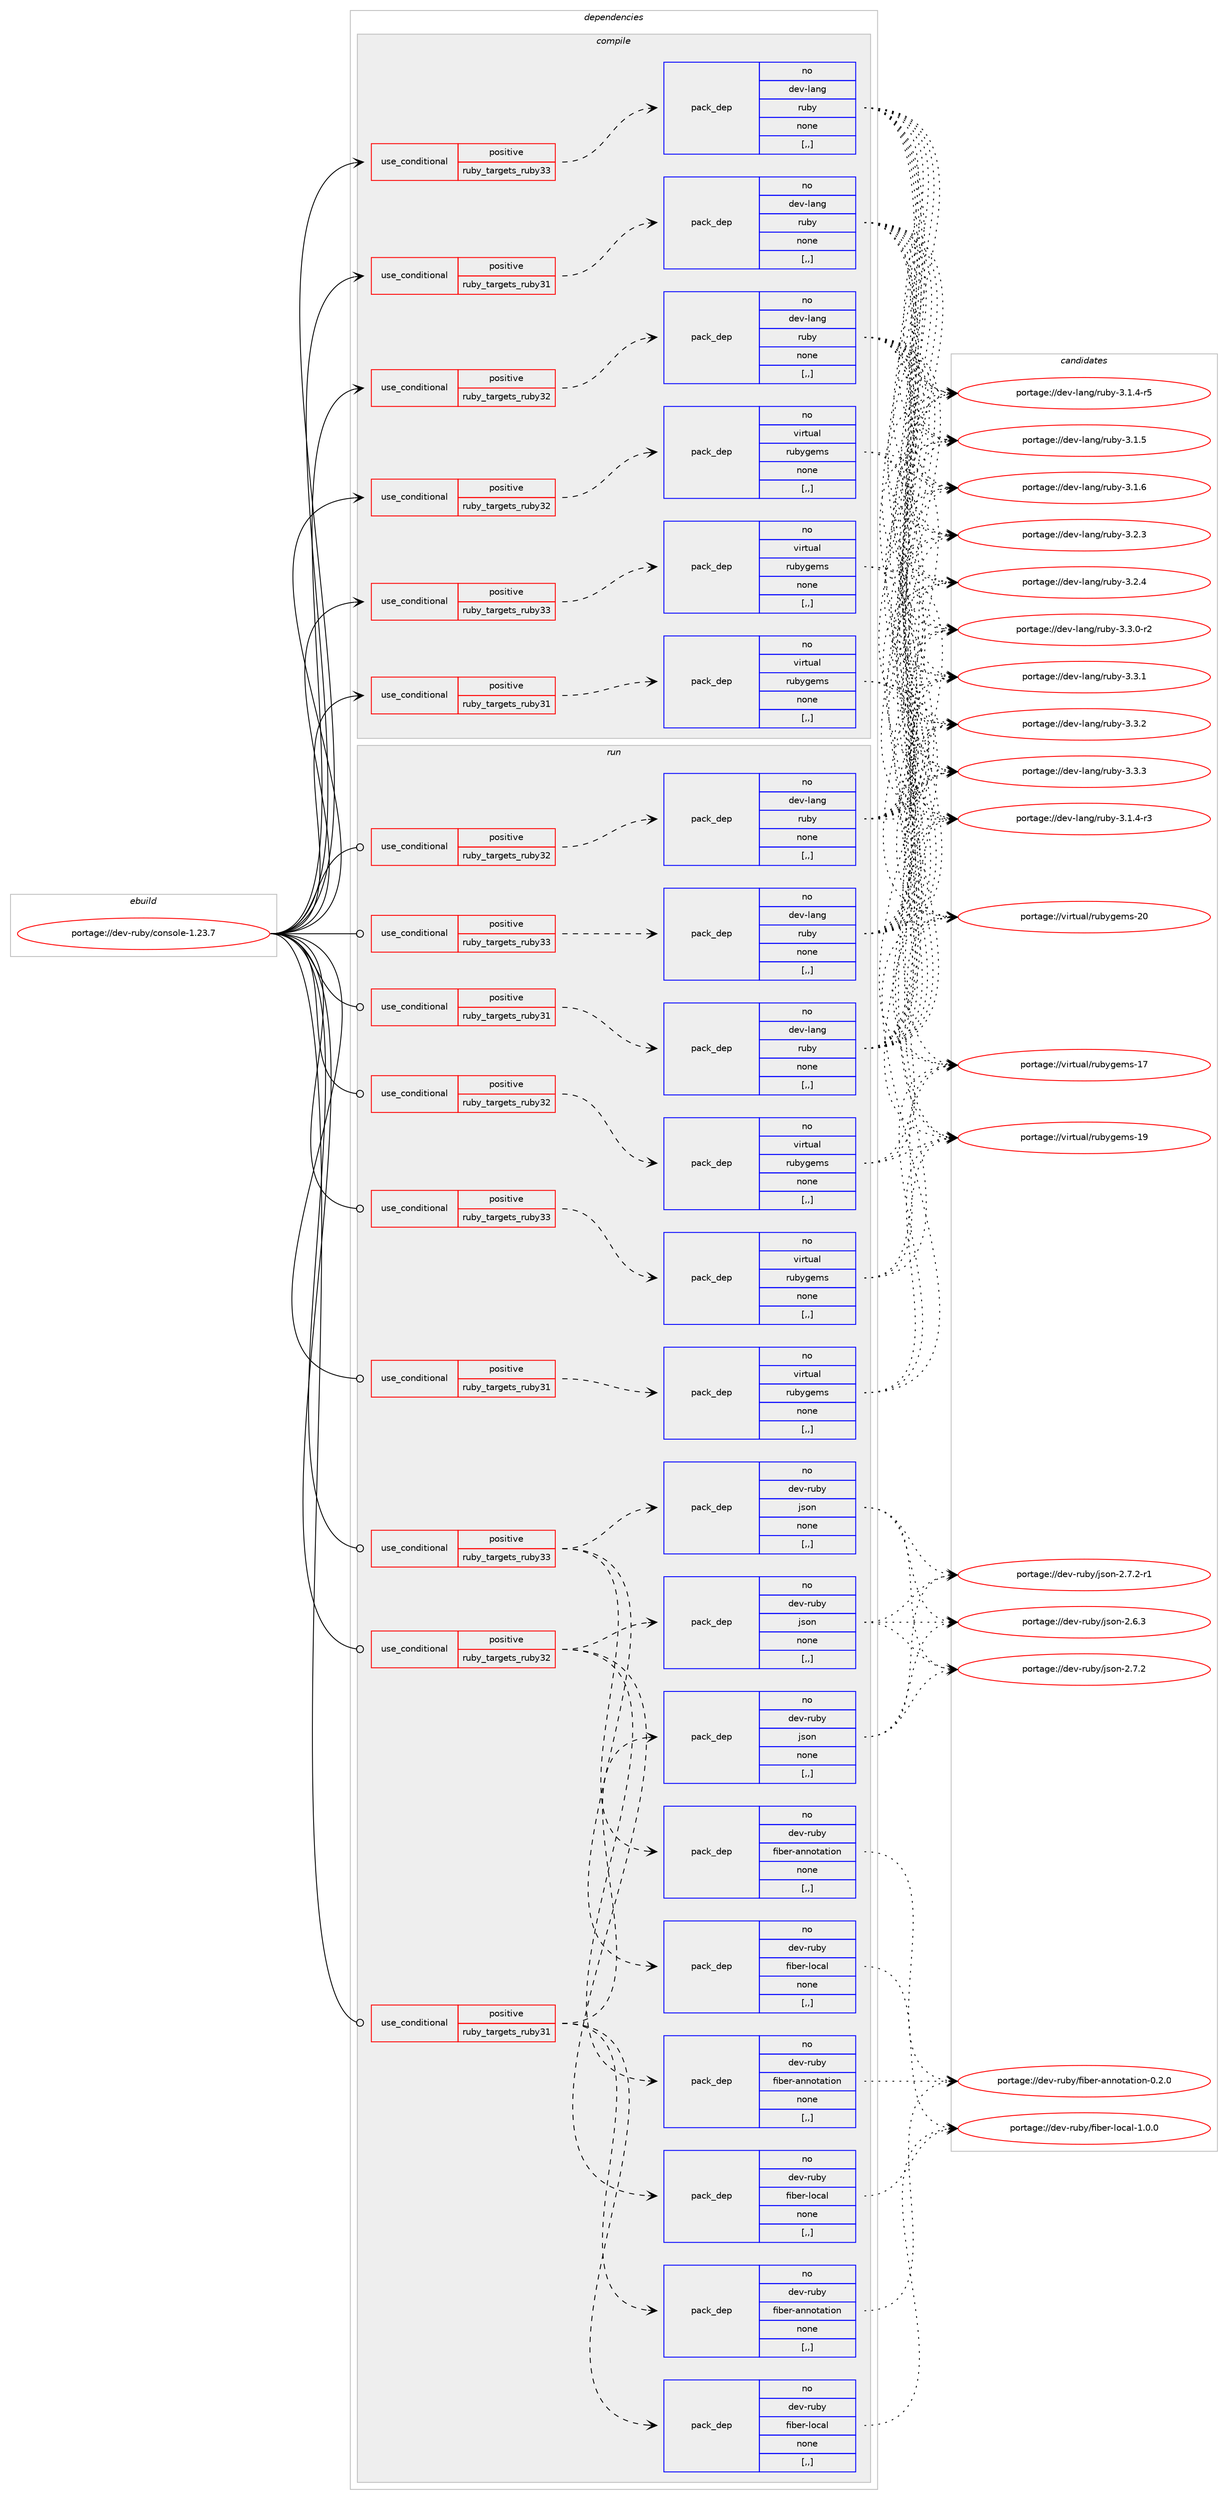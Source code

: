 digraph prolog {

# *************
# Graph options
# *************

newrank=true;
concentrate=true;
compound=true;
graph [rankdir=LR,fontname=Helvetica,fontsize=10,ranksep=1.5];#, ranksep=2.5, nodesep=0.2];
edge  [arrowhead=vee];
node  [fontname=Helvetica,fontsize=10];

# **********
# The ebuild
# **********

subgraph cluster_leftcol {
color=gray;
rank=same;
label=<<i>ebuild</i>>;
id [label="portage://dev-ruby/console-1.23.7", color=red, width=4, href="../dev-ruby/console-1.23.7.svg"];
}

# ****************
# The dependencies
# ****************

subgraph cluster_midcol {
color=gray;
label=<<i>dependencies</i>>;
subgraph cluster_compile {
fillcolor="#eeeeee";
style=filled;
label=<<i>compile</i>>;
subgraph cond44806 {
dependency176255 [label=<<TABLE BORDER="0" CELLBORDER="1" CELLSPACING="0" CELLPADDING="4"><TR><TD ROWSPAN="3" CELLPADDING="10">use_conditional</TD></TR><TR><TD>positive</TD></TR><TR><TD>ruby_targets_ruby31</TD></TR></TABLE>>, shape=none, color=red];
subgraph pack130186 {
dependency176256 [label=<<TABLE BORDER="0" CELLBORDER="1" CELLSPACING="0" CELLPADDING="4" WIDTH="220"><TR><TD ROWSPAN="6" CELLPADDING="30">pack_dep</TD></TR><TR><TD WIDTH="110">no</TD></TR><TR><TD>dev-lang</TD></TR><TR><TD>ruby</TD></TR><TR><TD>none</TD></TR><TR><TD>[,,]</TD></TR></TABLE>>, shape=none, color=blue];
}
dependency176255:e -> dependency176256:w [weight=20,style="dashed",arrowhead="vee"];
}
id:e -> dependency176255:w [weight=20,style="solid",arrowhead="vee"];
subgraph cond44807 {
dependency176257 [label=<<TABLE BORDER="0" CELLBORDER="1" CELLSPACING="0" CELLPADDING="4"><TR><TD ROWSPAN="3" CELLPADDING="10">use_conditional</TD></TR><TR><TD>positive</TD></TR><TR><TD>ruby_targets_ruby31</TD></TR></TABLE>>, shape=none, color=red];
subgraph pack130187 {
dependency176258 [label=<<TABLE BORDER="0" CELLBORDER="1" CELLSPACING="0" CELLPADDING="4" WIDTH="220"><TR><TD ROWSPAN="6" CELLPADDING="30">pack_dep</TD></TR><TR><TD WIDTH="110">no</TD></TR><TR><TD>virtual</TD></TR><TR><TD>rubygems</TD></TR><TR><TD>none</TD></TR><TR><TD>[,,]</TD></TR></TABLE>>, shape=none, color=blue];
}
dependency176257:e -> dependency176258:w [weight=20,style="dashed",arrowhead="vee"];
}
id:e -> dependency176257:w [weight=20,style="solid",arrowhead="vee"];
subgraph cond44808 {
dependency176259 [label=<<TABLE BORDER="0" CELLBORDER="1" CELLSPACING="0" CELLPADDING="4"><TR><TD ROWSPAN="3" CELLPADDING="10">use_conditional</TD></TR><TR><TD>positive</TD></TR><TR><TD>ruby_targets_ruby32</TD></TR></TABLE>>, shape=none, color=red];
subgraph pack130188 {
dependency176260 [label=<<TABLE BORDER="0" CELLBORDER="1" CELLSPACING="0" CELLPADDING="4" WIDTH="220"><TR><TD ROWSPAN="6" CELLPADDING="30">pack_dep</TD></TR><TR><TD WIDTH="110">no</TD></TR><TR><TD>dev-lang</TD></TR><TR><TD>ruby</TD></TR><TR><TD>none</TD></TR><TR><TD>[,,]</TD></TR></TABLE>>, shape=none, color=blue];
}
dependency176259:e -> dependency176260:w [weight=20,style="dashed",arrowhead="vee"];
}
id:e -> dependency176259:w [weight=20,style="solid",arrowhead="vee"];
subgraph cond44809 {
dependency176261 [label=<<TABLE BORDER="0" CELLBORDER="1" CELLSPACING="0" CELLPADDING="4"><TR><TD ROWSPAN="3" CELLPADDING="10">use_conditional</TD></TR><TR><TD>positive</TD></TR><TR><TD>ruby_targets_ruby32</TD></TR></TABLE>>, shape=none, color=red];
subgraph pack130189 {
dependency176262 [label=<<TABLE BORDER="0" CELLBORDER="1" CELLSPACING="0" CELLPADDING="4" WIDTH="220"><TR><TD ROWSPAN="6" CELLPADDING="30">pack_dep</TD></TR><TR><TD WIDTH="110">no</TD></TR><TR><TD>virtual</TD></TR><TR><TD>rubygems</TD></TR><TR><TD>none</TD></TR><TR><TD>[,,]</TD></TR></TABLE>>, shape=none, color=blue];
}
dependency176261:e -> dependency176262:w [weight=20,style="dashed",arrowhead="vee"];
}
id:e -> dependency176261:w [weight=20,style="solid",arrowhead="vee"];
subgraph cond44810 {
dependency176263 [label=<<TABLE BORDER="0" CELLBORDER="1" CELLSPACING="0" CELLPADDING="4"><TR><TD ROWSPAN="3" CELLPADDING="10">use_conditional</TD></TR><TR><TD>positive</TD></TR><TR><TD>ruby_targets_ruby33</TD></TR></TABLE>>, shape=none, color=red];
subgraph pack130190 {
dependency176264 [label=<<TABLE BORDER="0" CELLBORDER="1" CELLSPACING="0" CELLPADDING="4" WIDTH="220"><TR><TD ROWSPAN="6" CELLPADDING="30">pack_dep</TD></TR><TR><TD WIDTH="110">no</TD></TR><TR><TD>dev-lang</TD></TR><TR><TD>ruby</TD></TR><TR><TD>none</TD></TR><TR><TD>[,,]</TD></TR></TABLE>>, shape=none, color=blue];
}
dependency176263:e -> dependency176264:w [weight=20,style="dashed",arrowhead="vee"];
}
id:e -> dependency176263:w [weight=20,style="solid",arrowhead="vee"];
subgraph cond44811 {
dependency176265 [label=<<TABLE BORDER="0" CELLBORDER="1" CELLSPACING="0" CELLPADDING="4"><TR><TD ROWSPAN="3" CELLPADDING="10">use_conditional</TD></TR><TR><TD>positive</TD></TR><TR><TD>ruby_targets_ruby33</TD></TR></TABLE>>, shape=none, color=red];
subgraph pack130191 {
dependency176266 [label=<<TABLE BORDER="0" CELLBORDER="1" CELLSPACING="0" CELLPADDING="4" WIDTH="220"><TR><TD ROWSPAN="6" CELLPADDING="30">pack_dep</TD></TR><TR><TD WIDTH="110">no</TD></TR><TR><TD>virtual</TD></TR><TR><TD>rubygems</TD></TR><TR><TD>none</TD></TR><TR><TD>[,,]</TD></TR></TABLE>>, shape=none, color=blue];
}
dependency176265:e -> dependency176266:w [weight=20,style="dashed",arrowhead="vee"];
}
id:e -> dependency176265:w [weight=20,style="solid",arrowhead="vee"];
}
subgraph cluster_compileandrun {
fillcolor="#eeeeee";
style=filled;
label=<<i>compile and run</i>>;
}
subgraph cluster_run {
fillcolor="#eeeeee";
style=filled;
label=<<i>run</i>>;
subgraph cond44812 {
dependency176267 [label=<<TABLE BORDER="0" CELLBORDER="1" CELLSPACING="0" CELLPADDING="4"><TR><TD ROWSPAN="3" CELLPADDING="10">use_conditional</TD></TR><TR><TD>positive</TD></TR><TR><TD>ruby_targets_ruby31</TD></TR></TABLE>>, shape=none, color=red];
subgraph pack130192 {
dependency176268 [label=<<TABLE BORDER="0" CELLBORDER="1" CELLSPACING="0" CELLPADDING="4" WIDTH="220"><TR><TD ROWSPAN="6" CELLPADDING="30">pack_dep</TD></TR><TR><TD WIDTH="110">no</TD></TR><TR><TD>dev-lang</TD></TR><TR><TD>ruby</TD></TR><TR><TD>none</TD></TR><TR><TD>[,,]</TD></TR></TABLE>>, shape=none, color=blue];
}
dependency176267:e -> dependency176268:w [weight=20,style="dashed",arrowhead="vee"];
}
id:e -> dependency176267:w [weight=20,style="solid",arrowhead="odot"];
subgraph cond44813 {
dependency176269 [label=<<TABLE BORDER="0" CELLBORDER="1" CELLSPACING="0" CELLPADDING="4"><TR><TD ROWSPAN="3" CELLPADDING="10">use_conditional</TD></TR><TR><TD>positive</TD></TR><TR><TD>ruby_targets_ruby31</TD></TR></TABLE>>, shape=none, color=red];
subgraph pack130193 {
dependency176270 [label=<<TABLE BORDER="0" CELLBORDER="1" CELLSPACING="0" CELLPADDING="4" WIDTH="220"><TR><TD ROWSPAN="6" CELLPADDING="30">pack_dep</TD></TR><TR><TD WIDTH="110">no</TD></TR><TR><TD>dev-ruby</TD></TR><TR><TD>fiber-annotation</TD></TR><TR><TD>none</TD></TR><TR><TD>[,,]</TD></TR></TABLE>>, shape=none, color=blue];
}
dependency176269:e -> dependency176270:w [weight=20,style="dashed",arrowhead="vee"];
subgraph pack130194 {
dependency176271 [label=<<TABLE BORDER="0" CELLBORDER="1" CELLSPACING="0" CELLPADDING="4" WIDTH="220"><TR><TD ROWSPAN="6" CELLPADDING="30">pack_dep</TD></TR><TR><TD WIDTH="110">no</TD></TR><TR><TD>dev-ruby</TD></TR><TR><TD>fiber-local</TD></TR><TR><TD>none</TD></TR><TR><TD>[,,]</TD></TR></TABLE>>, shape=none, color=blue];
}
dependency176269:e -> dependency176271:w [weight=20,style="dashed",arrowhead="vee"];
subgraph pack130195 {
dependency176272 [label=<<TABLE BORDER="0" CELLBORDER="1" CELLSPACING="0" CELLPADDING="4" WIDTH="220"><TR><TD ROWSPAN="6" CELLPADDING="30">pack_dep</TD></TR><TR><TD WIDTH="110">no</TD></TR><TR><TD>dev-ruby</TD></TR><TR><TD>json</TD></TR><TR><TD>none</TD></TR><TR><TD>[,,]</TD></TR></TABLE>>, shape=none, color=blue];
}
dependency176269:e -> dependency176272:w [weight=20,style="dashed",arrowhead="vee"];
}
id:e -> dependency176269:w [weight=20,style="solid",arrowhead="odot"];
subgraph cond44814 {
dependency176273 [label=<<TABLE BORDER="0" CELLBORDER="1" CELLSPACING="0" CELLPADDING="4"><TR><TD ROWSPAN="3" CELLPADDING="10">use_conditional</TD></TR><TR><TD>positive</TD></TR><TR><TD>ruby_targets_ruby31</TD></TR></TABLE>>, shape=none, color=red];
subgraph pack130196 {
dependency176274 [label=<<TABLE BORDER="0" CELLBORDER="1" CELLSPACING="0" CELLPADDING="4" WIDTH="220"><TR><TD ROWSPAN="6" CELLPADDING="30">pack_dep</TD></TR><TR><TD WIDTH="110">no</TD></TR><TR><TD>virtual</TD></TR><TR><TD>rubygems</TD></TR><TR><TD>none</TD></TR><TR><TD>[,,]</TD></TR></TABLE>>, shape=none, color=blue];
}
dependency176273:e -> dependency176274:w [weight=20,style="dashed",arrowhead="vee"];
}
id:e -> dependency176273:w [weight=20,style="solid",arrowhead="odot"];
subgraph cond44815 {
dependency176275 [label=<<TABLE BORDER="0" CELLBORDER="1" CELLSPACING="0" CELLPADDING="4"><TR><TD ROWSPAN="3" CELLPADDING="10">use_conditional</TD></TR><TR><TD>positive</TD></TR><TR><TD>ruby_targets_ruby32</TD></TR></TABLE>>, shape=none, color=red];
subgraph pack130197 {
dependency176276 [label=<<TABLE BORDER="0" CELLBORDER="1" CELLSPACING="0" CELLPADDING="4" WIDTH="220"><TR><TD ROWSPAN="6" CELLPADDING="30">pack_dep</TD></TR><TR><TD WIDTH="110">no</TD></TR><TR><TD>dev-lang</TD></TR><TR><TD>ruby</TD></TR><TR><TD>none</TD></TR><TR><TD>[,,]</TD></TR></TABLE>>, shape=none, color=blue];
}
dependency176275:e -> dependency176276:w [weight=20,style="dashed",arrowhead="vee"];
}
id:e -> dependency176275:w [weight=20,style="solid",arrowhead="odot"];
subgraph cond44816 {
dependency176277 [label=<<TABLE BORDER="0" CELLBORDER="1" CELLSPACING="0" CELLPADDING="4"><TR><TD ROWSPAN="3" CELLPADDING="10">use_conditional</TD></TR><TR><TD>positive</TD></TR><TR><TD>ruby_targets_ruby32</TD></TR></TABLE>>, shape=none, color=red];
subgraph pack130198 {
dependency176278 [label=<<TABLE BORDER="0" CELLBORDER="1" CELLSPACING="0" CELLPADDING="4" WIDTH="220"><TR><TD ROWSPAN="6" CELLPADDING="30">pack_dep</TD></TR><TR><TD WIDTH="110">no</TD></TR><TR><TD>dev-ruby</TD></TR><TR><TD>fiber-annotation</TD></TR><TR><TD>none</TD></TR><TR><TD>[,,]</TD></TR></TABLE>>, shape=none, color=blue];
}
dependency176277:e -> dependency176278:w [weight=20,style="dashed",arrowhead="vee"];
subgraph pack130199 {
dependency176279 [label=<<TABLE BORDER="0" CELLBORDER="1" CELLSPACING="0" CELLPADDING="4" WIDTH="220"><TR><TD ROWSPAN="6" CELLPADDING="30">pack_dep</TD></TR><TR><TD WIDTH="110">no</TD></TR><TR><TD>dev-ruby</TD></TR><TR><TD>fiber-local</TD></TR><TR><TD>none</TD></TR><TR><TD>[,,]</TD></TR></TABLE>>, shape=none, color=blue];
}
dependency176277:e -> dependency176279:w [weight=20,style="dashed",arrowhead="vee"];
subgraph pack130200 {
dependency176280 [label=<<TABLE BORDER="0" CELLBORDER="1" CELLSPACING="0" CELLPADDING="4" WIDTH="220"><TR><TD ROWSPAN="6" CELLPADDING="30">pack_dep</TD></TR><TR><TD WIDTH="110">no</TD></TR><TR><TD>dev-ruby</TD></TR><TR><TD>json</TD></TR><TR><TD>none</TD></TR><TR><TD>[,,]</TD></TR></TABLE>>, shape=none, color=blue];
}
dependency176277:e -> dependency176280:w [weight=20,style="dashed",arrowhead="vee"];
}
id:e -> dependency176277:w [weight=20,style="solid",arrowhead="odot"];
subgraph cond44817 {
dependency176281 [label=<<TABLE BORDER="0" CELLBORDER="1" CELLSPACING="0" CELLPADDING="4"><TR><TD ROWSPAN="3" CELLPADDING="10">use_conditional</TD></TR><TR><TD>positive</TD></TR><TR><TD>ruby_targets_ruby32</TD></TR></TABLE>>, shape=none, color=red];
subgraph pack130201 {
dependency176282 [label=<<TABLE BORDER="0" CELLBORDER="1" CELLSPACING="0" CELLPADDING="4" WIDTH="220"><TR><TD ROWSPAN="6" CELLPADDING="30">pack_dep</TD></TR><TR><TD WIDTH="110">no</TD></TR><TR><TD>virtual</TD></TR><TR><TD>rubygems</TD></TR><TR><TD>none</TD></TR><TR><TD>[,,]</TD></TR></TABLE>>, shape=none, color=blue];
}
dependency176281:e -> dependency176282:w [weight=20,style="dashed",arrowhead="vee"];
}
id:e -> dependency176281:w [weight=20,style="solid",arrowhead="odot"];
subgraph cond44818 {
dependency176283 [label=<<TABLE BORDER="0" CELLBORDER="1" CELLSPACING="0" CELLPADDING="4"><TR><TD ROWSPAN="3" CELLPADDING="10">use_conditional</TD></TR><TR><TD>positive</TD></TR><TR><TD>ruby_targets_ruby33</TD></TR></TABLE>>, shape=none, color=red];
subgraph pack130202 {
dependency176284 [label=<<TABLE BORDER="0" CELLBORDER="1" CELLSPACING="0" CELLPADDING="4" WIDTH="220"><TR><TD ROWSPAN="6" CELLPADDING="30">pack_dep</TD></TR><TR><TD WIDTH="110">no</TD></TR><TR><TD>dev-lang</TD></TR><TR><TD>ruby</TD></TR><TR><TD>none</TD></TR><TR><TD>[,,]</TD></TR></TABLE>>, shape=none, color=blue];
}
dependency176283:e -> dependency176284:w [weight=20,style="dashed",arrowhead="vee"];
}
id:e -> dependency176283:w [weight=20,style="solid",arrowhead="odot"];
subgraph cond44819 {
dependency176285 [label=<<TABLE BORDER="0" CELLBORDER="1" CELLSPACING="0" CELLPADDING="4"><TR><TD ROWSPAN="3" CELLPADDING="10">use_conditional</TD></TR><TR><TD>positive</TD></TR><TR><TD>ruby_targets_ruby33</TD></TR></TABLE>>, shape=none, color=red];
subgraph pack130203 {
dependency176286 [label=<<TABLE BORDER="0" CELLBORDER="1" CELLSPACING="0" CELLPADDING="4" WIDTH="220"><TR><TD ROWSPAN="6" CELLPADDING="30">pack_dep</TD></TR><TR><TD WIDTH="110">no</TD></TR><TR><TD>dev-ruby</TD></TR><TR><TD>fiber-annotation</TD></TR><TR><TD>none</TD></TR><TR><TD>[,,]</TD></TR></TABLE>>, shape=none, color=blue];
}
dependency176285:e -> dependency176286:w [weight=20,style="dashed",arrowhead="vee"];
subgraph pack130204 {
dependency176287 [label=<<TABLE BORDER="0" CELLBORDER="1" CELLSPACING="0" CELLPADDING="4" WIDTH="220"><TR><TD ROWSPAN="6" CELLPADDING="30">pack_dep</TD></TR><TR><TD WIDTH="110">no</TD></TR><TR><TD>dev-ruby</TD></TR><TR><TD>fiber-local</TD></TR><TR><TD>none</TD></TR><TR><TD>[,,]</TD></TR></TABLE>>, shape=none, color=blue];
}
dependency176285:e -> dependency176287:w [weight=20,style="dashed",arrowhead="vee"];
subgraph pack130205 {
dependency176288 [label=<<TABLE BORDER="0" CELLBORDER="1" CELLSPACING="0" CELLPADDING="4" WIDTH="220"><TR><TD ROWSPAN="6" CELLPADDING="30">pack_dep</TD></TR><TR><TD WIDTH="110">no</TD></TR><TR><TD>dev-ruby</TD></TR><TR><TD>json</TD></TR><TR><TD>none</TD></TR><TR><TD>[,,]</TD></TR></TABLE>>, shape=none, color=blue];
}
dependency176285:e -> dependency176288:w [weight=20,style="dashed",arrowhead="vee"];
}
id:e -> dependency176285:w [weight=20,style="solid",arrowhead="odot"];
subgraph cond44820 {
dependency176289 [label=<<TABLE BORDER="0" CELLBORDER="1" CELLSPACING="0" CELLPADDING="4"><TR><TD ROWSPAN="3" CELLPADDING="10">use_conditional</TD></TR><TR><TD>positive</TD></TR><TR><TD>ruby_targets_ruby33</TD></TR></TABLE>>, shape=none, color=red];
subgraph pack130206 {
dependency176290 [label=<<TABLE BORDER="0" CELLBORDER="1" CELLSPACING="0" CELLPADDING="4" WIDTH="220"><TR><TD ROWSPAN="6" CELLPADDING="30">pack_dep</TD></TR><TR><TD WIDTH="110">no</TD></TR><TR><TD>virtual</TD></TR><TR><TD>rubygems</TD></TR><TR><TD>none</TD></TR><TR><TD>[,,]</TD></TR></TABLE>>, shape=none, color=blue];
}
dependency176289:e -> dependency176290:w [weight=20,style="dashed",arrowhead="vee"];
}
id:e -> dependency176289:w [weight=20,style="solid",arrowhead="odot"];
}
}

# **************
# The candidates
# **************

subgraph cluster_choices {
rank=same;
color=gray;
label=<<i>candidates</i>>;

subgraph choice130186 {
color=black;
nodesep=1;
choice100101118451089711010347114117981214551464946524511451 [label="portage://dev-lang/ruby-3.1.4-r3", color=red, width=4,href="../dev-lang/ruby-3.1.4-r3.svg"];
choice100101118451089711010347114117981214551464946524511453 [label="portage://dev-lang/ruby-3.1.4-r5", color=red, width=4,href="../dev-lang/ruby-3.1.4-r5.svg"];
choice10010111845108971101034711411798121455146494653 [label="portage://dev-lang/ruby-3.1.5", color=red, width=4,href="../dev-lang/ruby-3.1.5.svg"];
choice10010111845108971101034711411798121455146494654 [label="portage://dev-lang/ruby-3.1.6", color=red, width=4,href="../dev-lang/ruby-3.1.6.svg"];
choice10010111845108971101034711411798121455146504651 [label="portage://dev-lang/ruby-3.2.3", color=red, width=4,href="../dev-lang/ruby-3.2.3.svg"];
choice10010111845108971101034711411798121455146504652 [label="portage://dev-lang/ruby-3.2.4", color=red, width=4,href="../dev-lang/ruby-3.2.4.svg"];
choice100101118451089711010347114117981214551465146484511450 [label="portage://dev-lang/ruby-3.3.0-r2", color=red, width=4,href="../dev-lang/ruby-3.3.0-r2.svg"];
choice10010111845108971101034711411798121455146514649 [label="portage://dev-lang/ruby-3.3.1", color=red, width=4,href="../dev-lang/ruby-3.3.1.svg"];
choice10010111845108971101034711411798121455146514650 [label="portage://dev-lang/ruby-3.3.2", color=red, width=4,href="../dev-lang/ruby-3.3.2.svg"];
choice10010111845108971101034711411798121455146514651 [label="portage://dev-lang/ruby-3.3.3", color=red, width=4,href="../dev-lang/ruby-3.3.3.svg"];
dependency176256:e -> choice100101118451089711010347114117981214551464946524511451:w [style=dotted,weight="100"];
dependency176256:e -> choice100101118451089711010347114117981214551464946524511453:w [style=dotted,weight="100"];
dependency176256:e -> choice10010111845108971101034711411798121455146494653:w [style=dotted,weight="100"];
dependency176256:e -> choice10010111845108971101034711411798121455146494654:w [style=dotted,weight="100"];
dependency176256:e -> choice10010111845108971101034711411798121455146504651:w [style=dotted,weight="100"];
dependency176256:e -> choice10010111845108971101034711411798121455146504652:w [style=dotted,weight="100"];
dependency176256:e -> choice100101118451089711010347114117981214551465146484511450:w [style=dotted,weight="100"];
dependency176256:e -> choice10010111845108971101034711411798121455146514649:w [style=dotted,weight="100"];
dependency176256:e -> choice10010111845108971101034711411798121455146514650:w [style=dotted,weight="100"];
dependency176256:e -> choice10010111845108971101034711411798121455146514651:w [style=dotted,weight="100"];
}
subgraph choice130187 {
color=black;
nodesep=1;
choice118105114116117971084711411798121103101109115454955 [label="portage://virtual/rubygems-17", color=red, width=4,href="../virtual/rubygems-17.svg"];
choice118105114116117971084711411798121103101109115454957 [label="portage://virtual/rubygems-19", color=red, width=4,href="../virtual/rubygems-19.svg"];
choice118105114116117971084711411798121103101109115455048 [label="portage://virtual/rubygems-20", color=red, width=4,href="../virtual/rubygems-20.svg"];
dependency176258:e -> choice118105114116117971084711411798121103101109115454955:w [style=dotted,weight="100"];
dependency176258:e -> choice118105114116117971084711411798121103101109115454957:w [style=dotted,weight="100"];
dependency176258:e -> choice118105114116117971084711411798121103101109115455048:w [style=dotted,weight="100"];
}
subgraph choice130188 {
color=black;
nodesep=1;
choice100101118451089711010347114117981214551464946524511451 [label="portage://dev-lang/ruby-3.1.4-r3", color=red, width=4,href="../dev-lang/ruby-3.1.4-r3.svg"];
choice100101118451089711010347114117981214551464946524511453 [label="portage://dev-lang/ruby-3.1.4-r5", color=red, width=4,href="../dev-lang/ruby-3.1.4-r5.svg"];
choice10010111845108971101034711411798121455146494653 [label="portage://dev-lang/ruby-3.1.5", color=red, width=4,href="../dev-lang/ruby-3.1.5.svg"];
choice10010111845108971101034711411798121455146494654 [label="portage://dev-lang/ruby-3.1.6", color=red, width=4,href="../dev-lang/ruby-3.1.6.svg"];
choice10010111845108971101034711411798121455146504651 [label="portage://dev-lang/ruby-3.2.3", color=red, width=4,href="../dev-lang/ruby-3.2.3.svg"];
choice10010111845108971101034711411798121455146504652 [label="portage://dev-lang/ruby-3.2.4", color=red, width=4,href="../dev-lang/ruby-3.2.4.svg"];
choice100101118451089711010347114117981214551465146484511450 [label="portage://dev-lang/ruby-3.3.0-r2", color=red, width=4,href="../dev-lang/ruby-3.3.0-r2.svg"];
choice10010111845108971101034711411798121455146514649 [label="portage://dev-lang/ruby-3.3.1", color=red, width=4,href="../dev-lang/ruby-3.3.1.svg"];
choice10010111845108971101034711411798121455146514650 [label="portage://dev-lang/ruby-3.3.2", color=red, width=4,href="../dev-lang/ruby-3.3.2.svg"];
choice10010111845108971101034711411798121455146514651 [label="portage://dev-lang/ruby-3.3.3", color=red, width=4,href="../dev-lang/ruby-3.3.3.svg"];
dependency176260:e -> choice100101118451089711010347114117981214551464946524511451:w [style=dotted,weight="100"];
dependency176260:e -> choice100101118451089711010347114117981214551464946524511453:w [style=dotted,weight="100"];
dependency176260:e -> choice10010111845108971101034711411798121455146494653:w [style=dotted,weight="100"];
dependency176260:e -> choice10010111845108971101034711411798121455146494654:w [style=dotted,weight="100"];
dependency176260:e -> choice10010111845108971101034711411798121455146504651:w [style=dotted,weight="100"];
dependency176260:e -> choice10010111845108971101034711411798121455146504652:w [style=dotted,weight="100"];
dependency176260:e -> choice100101118451089711010347114117981214551465146484511450:w [style=dotted,weight="100"];
dependency176260:e -> choice10010111845108971101034711411798121455146514649:w [style=dotted,weight="100"];
dependency176260:e -> choice10010111845108971101034711411798121455146514650:w [style=dotted,weight="100"];
dependency176260:e -> choice10010111845108971101034711411798121455146514651:w [style=dotted,weight="100"];
}
subgraph choice130189 {
color=black;
nodesep=1;
choice118105114116117971084711411798121103101109115454955 [label="portage://virtual/rubygems-17", color=red, width=4,href="../virtual/rubygems-17.svg"];
choice118105114116117971084711411798121103101109115454957 [label="portage://virtual/rubygems-19", color=red, width=4,href="../virtual/rubygems-19.svg"];
choice118105114116117971084711411798121103101109115455048 [label="portage://virtual/rubygems-20", color=red, width=4,href="../virtual/rubygems-20.svg"];
dependency176262:e -> choice118105114116117971084711411798121103101109115454955:w [style=dotted,weight="100"];
dependency176262:e -> choice118105114116117971084711411798121103101109115454957:w [style=dotted,weight="100"];
dependency176262:e -> choice118105114116117971084711411798121103101109115455048:w [style=dotted,weight="100"];
}
subgraph choice130190 {
color=black;
nodesep=1;
choice100101118451089711010347114117981214551464946524511451 [label="portage://dev-lang/ruby-3.1.4-r3", color=red, width=4,href="../dev-lang/ruby-3.1.4-r3.svg"];
choice100101118451089711010347114117981214551464946524511453 [label="portage://dev-lang/ruby-3.1.4-r5", color=red, width=4,href="../dev-lang/ruby-3.1.4-r5.svg"];
choice10010111845108971101034711411798121455146494653 [label="portage://dev-lang/ruby-3.1.5", color=red, width=4,href="../dev-lang/ruby-3.1.5.svg"];
choice10010111845108971101034711411798121455146494654 [label="portage://dev-lang/ruby-3.1.6", color=red, width=4,href="../dev-lang/ruby-3.1.6.svg"];
choice10010111845108971101034711411798121455146504651 [label="portage://dev-lang/ruby-3.2.3", color=red, width=4,href="../dev-lang/ruby-3.2.3.svg"];
choice10010111845108971101034711411798121455146504652 [label="portage://dev-lang/ruby-3.2.4", color=red, width=4,href="../dev-lang/ruby-3.2.4.svg"];
choice100101118451089711010347114117981214551465146484511450 [label="portage://dev-lang/ruby-3.3.0-r2", color=red, width=4,href="../dev-lang/ruby-3.3.0-r2.svg"];
choice10010111845108971101034711411798121455146514649 [label="portage://dev-lang/ruby-3.3.1", color=red, width=4,href="../dev-lang/ruby-3.3.1.svg"];
choice10010111845108971101034711411798121455146514650 [label="portage://dev-lang/ruby-3.3.2", color=red, width=4,href="../dev-lang/ruby-3.3.2.svg"];
choice10010111845108971101034711411798121455146514651 [label="portage://dev-lang/ruby-3.3.3", color=red, width=4,href="../dev-lang/ruby-3.3.3.svg"];
dependency176264:e -> choice100101118451089711010347114117981214551464946524511451:w [style=dotted,weight="100"];
dependency176264:e -> choice100101118451089711010347114117981214551464946524511453:w [style=dotted,weight="100"];
dependency176264:e -> choice10010111845108971101034711411798121455146494653:w [style=dotted,weight="100"];
dependency176264:e -> choice10010111845108971101034711411798121455146494654:w [style=dotted,weight="100"];
dependency176264:e -> choice10010111845108971101034711411798121455146504651:w [style=dotted,weight="100"];
dependency176264:e -> choice10010111845108971101034711411798121455146504652:w [style=dotted,weight="100"];
dependency176264:e -> choice100101118451089711010347114117981214551465146484511450:w [style=dotted,weight="100"];
dependency176264:e -> choice10010111845108971101034711411798121455146514649:w [style=dotted,weight="100"];
dependency176264:e -> choice10010111845108971101034711411798121455146514650:w [style=dotted,weight="100"];
dependency176264:e -> choice10010111845108971101034711411798121455146514651:w [style=dotted,weight="100"];
}
subgraph choice130191 {
color=black;
nodesep=1;
choice118105114116117971084711411798121103101109115454955 [label="portage://virtual/rubygems-17", color=red, width=4,href="../virtual/rubygems-17.svg"];
choice118105114116117971084711411798121103101109115454957 [label="portage://virtual/rubygems-19", color=red, width=4,href="../virtual/rubygems-19.svg"];
choice118105114116117971084711411798121103101109115455048 [label="portage://virtual/rubygems-20", color=red, width=4,href="../virtual/rubygems-20.svg"];
dependency176266:e -> choice118105114116117971084711411798121103101109115454955:w [style=dotted,weight="100"];
dependency176266:e -> choice118105114116117971084711411798121103101109115454957:w [style=dotted,weight="100"];
dependency176266:e -> choice118105114116117971084711411798121103101109115455048:w [style=dotted,weight="100"];
}
subgraph choice130192 {
color=black;
nodesep=1;
choice100101118451089711010347114117981214551464946524511451 [label="portage://dev-lang/ruby-3.1.4-r3", color=red, width=4,href="../dev-lang/ruby-3.1.4-r3.svg"];
choice100101118451089711010347114117981214551464946524511453 [label="portage://dev-lang/ruby-3.1.4-r5", color=red, width=4,href="../dev-lang/ruby-3.1.4-r5.svg"];
choice10010111845108971101034711411798121455146494653 [label="portage://dev-lang/ruby-3.1.5", color=red, width=4,href="../dev-lang/ruby-3.1.5.svg"];
choice10010111845108971101034711411798121455146494654 [label="portage://dev-lang/ruby-3.1.6", color=red, width=4,href="../dev-lang/ruby-3.1.6.svg"];
choice10010111845108971101034711411798121455146504651 [label="portage://dev-lang/ruby-3.2.3", color=red, width=4,href="../dev-lang/ruby-3.2.3.svg"];
choice10010111845108971101034711411798121455146504652 [label="portage://dev-lang/ruby-3.2.4", color=red, width=4,href="../dev-lang/ruby-3.2.4.svg"];
choice100101118451089711010347114117981214551465146484511450 [label="portage://dev-lang/ruby-3.3.0-r2", color=red, width=4,href="../dev-lang/ruby-3.3.0-r2.svg"];
choice10010111845108971101034711411798121455146514649 [label="portage://dev-lang/ruby-3.3.1", color=red, width=4,href="../dev-lang/ruby-3.3.1.svg"];
choice10010111845108971101034711411798121455146514650 [label="portage://dev-lang/ruby-3.3.2", color=red, width=4,href="../dev-lang/ruby-3.3.2.svg"];
choice10010111845108971101034711411798121455146514651 [label="portage://dev-lang/ruby-3.3.3", color=red, width=4,href="../dev-lang/ruby-3.3.3.svg"];
dependency176268:e -> choice100101118451089711010347114117981214551464946524511451:w [style=dotted,weight="100"];
dependency176268:e -> choice100101118451089711010347114117981214551464946524511453:w [style=dotted,weight="100"];
dependency176268:e -> choice10010111845108971101034711411798121455146494653:w [style=dotted,weight="100"];
dependency176268:e -> choice10010111845108971101034711411798121455146494654:w [style=dotted,weight="100"];
dependency176268:e -> choice10010111845108971101034711411798121455146504651:w [style=dotted,weight="100"];
dependency176268:e -> choice10010111845108971101034711411798121455146504652:w [style=dotted,weight="100"];
dependency176268:e -> choice100101118451089711010347114117981214551465146484511450:w [style=dotted,weight="100"];
dependency176268:e -> choice10010111845108971101034711411798121455146514649:w [style=dotted,weight="100"];
dependency176268:e -> choice10010111845108971101034711411798121455146514650:w [style=dotted,weight="100"];
dependency176268:e -> choice10010111845108971101034711411798121455146514651:w [style=dotted,weight="100"];
}
subgraph choice130193 {
color=black;
nodesep=1;
choice10010111845114117981214710210598101114459711011011111697116105111110454846504648 [label="portage://dev-ruby/fiber-annotation-0.2.0", color=red, width=4,href="../dev-ruby/fiber-annotation-0.2.0.svg"];
dependency176270:e -> choice10010111845114117981214710210598101114459711011011111697116105111110454846504648:w [style=dotted,weight="100"];
}
subgraph choice130194 {
color=black;
nodesep=1;
choice10010111845114117981214710210598101114451081119997108454946484648 [label="portage://dev-ruby/fiber-local-1.0.0", color=red, width=4,href="../dev-ruby/fiber-local-1.0.0.svg"];
dependency176271:e -> choice10010111845114117981214710210598101114451081119997108454946484648:w [style=dotted,weight="100"];
}
subgraph choice130195 {
color=black;
nodesep=1;
choice100101118451141179812147106115111110455046544651 [label="portage://dev-ruby/json-2.6.3", color=red, width=4,href="../dev-ruby/json-2.6.3.svg"];
choice100101118451141179812147106115111110455046554650 [label="portage://dev-ruby/json-2.7.2", color=red, width=4,href="../dev-ruby/json-2.7.2.svg"];
choice1001011184511411798121471061151111104550465546504511449 [label="portage://dev-ruby/json-2.7.2-r1", color=red, width=4,href="../dev-ruby/json-2.7.2-r1.svg"];
dependency176272:e -> choice100101118451141179812147106115111110455046544651:w [style=dotted,weight="100"];
dependency176272:e -> choice100101118451141179812147106115111110455046554650:w [style=dotted,weight="100"];
dependency176272:e -> choice1001011184511411798121471061151111104550465546504511449:w [style=dotted,weight="100"];
}
subgraph choice130196 {
color=black;
nodesep=1;
choice118105114116117971084711411798121103101109115454955 [label="portage://virtual/rubygems-17", color=red, width=4,href="../virtual/rubygems-17.svg"];
choice118105114116117971084711411798121103101109115454957 [label="portage://virtual/rubygems-19", color=red, width=4,href="../virtual/rubygems-19.svg"];
choice118105114116117971084711411798121103101109115455048 [label="portage://virtual/rubygems-20", color=red, width=4,href="../virtual/rubygems-20.svg"];
dependency176274:e -> choice118105114116117971084711411798121103101109115454955:w [style=dotted,weight="100"];
dependency176274:e -> choice118105114116117971084711411798121103101109115454957:w [style=dotted,weight="100"];
dependency176274:e -> choice118105114116117971084711411798121103101109115455048:w [style=dotted,weight="100"];
}
subgraph choice130197 {
color=black;
nodesep=1;
choice100101118451089711010347114117981214551464946524511451 [label="portage://dev-lang/ruby-3.1.4-r3", color=red, width=4,href="../dev-lang/ruby-3.1.4-r3.svg"];
choice100101118451089711010347114117981214551464946524511453 [label="portage://dev-lang/ruby-3.1.4-r5", color=red, width=4,href="../dev-lang/ruby-3.1.4-r5.svg"];
choice10010111845108971101034711411798121455146494653 [label="portage://dev-lang/ruby-3.1.5", color=red, width=4,href="../dev-lang/ruby-3.1.5.svg"];
choice10010111845108971101034711411798121455146494654 [label="portage://dev-lang/ruby-3.1.6", color=red, width=4,href="../dev-lang/ruby-3.1.6.svg"];
choice10010111845108971101034711411798121455146504651 [label="portage://dev-lang/ruby-3.2.3", color=red, width=4,href="../dev-lang/ruby-3.2.3.svg"];
choice10010111845108971101034711411798121455146504652 [label="portage://dev-lang/ruby-3.2.4", color=red, width=4,href="../dev-lang/ruby-3.2.4.svg"];
choice100101118451089711010347114117981214551465146484511450 [label="portage://dev-lang/ruby-3.3.0-r2", color=red, width=4,href="../dev-lang/ruby-3.3.0-r2.svg"];
choice10010111845108971101034711411798121455146514649 [label="portage://dev-lang/ruby-3.3.1", color=red, width=4,href="../dev-lang/ruby-3.3.1.svg"];
choice10010111845108971101034711411798121455146514650 [label="portage://dev-lang/ruby-3.3.2", color=red, width=4,href="../dev-lang/ruby-3.3.2.svg"];
choice10010111845108971101034711411798121455146514651 [label="portage://dev-lang/ruby-3.3.3", color=red, width=4,href="../dev-lang/ruby-3.3.3.svg"];
dependency176276:e -> choice100101118451089711010347114117981214551464946524511451:w [style=dotted,weight="100"];
dependency176276:e -> choice100101118451089711010347114117981214551464946524511453:w [style=dotted,weight="100"];
dependency176276:e -> choice10010111845108971101034711411798121455146494653:w [style=dotted,weight="100"];
dependency176276:e -> choice10010111845108971101034711411798121455146494654:w [style=dotted,weight="100"];
dependency176276:e -> choice10010111845108971101034711411798121455146504651:w [style=dotted,weight="100"];
dependency176276:e -> choice10010111845108971101034711411798121455146504652:w [style=dotted,weight="100"];
dependency176276:e -> choice100101118451089711010347114117981214551465146484511450:w [style=dotted,weight="100"];
dependency176276:e -> choice10010111845108971101034711411798121455146514649:w [style=dotted,weight="100"];
dependency176276:e -> choice10010111845108971101034711411798121455146514650:w [style=dotted,weight="100"];
dependency176276:e -> choice10010111845108971101034711411798121455146514651:w [style=dotted,weight="100"];
}
subgraph choice130198 {
color=black;
nodesep=1;
choice10010111845114117981214710210598101114459711011011111697116105111110454846504648 [label="portage://dev-ruby/fiber-annotation-0.2.0", color=red, width=4,href="../dev-ruby/fiber-annotation-0.2.0.svg"];
dependency176278:e -> choice10010111845114117981214710210598101114459711011011111697116105111110454846504648:w [style=dotted,weight="100"];
}
subgraph choice130199 {
color=black;
nodesep=1;
choice10010111845114117981214710210598101114451081119997108454946484648 [label="portage://dev-ruby/fiber-local-1.0.0", color=red, width=4,href="../dev-ruby/fiber-local-1.0.0.svg"];
dependency176279:e -> choice10010111845114117981214710210598101114451081119997108454946484648:w [style=dotted,weight="100"];
}
subgraph choice130200 {
color=black;
nodesep=1;
choice100101118451141179812147106115111110455046544651 [label="portage://dev-ruby/json-2.6.3", color=red, width=4,href="../dev-ruby/json-2.6.3.svg"];
choice100101118451141179812147106115111110455046554650 [label="portage://dev-ruby/json-2.7.2", color=red, width=4,href="../dev-ruby/json-2.7.2.svg"];
choice1001011184511411798121471061151111104550465546504511449 [label="portage://dev-ruby/json-2.7.2-r1", color=red, width=4,href="../dev-ruby/json-2.7.2-r1.svg"];
dependency176280:e -> choice100101118451141179812147106115111110455046544651:w [style=dotted,weight="100"];
dependency176280:e -> choice100101118451141179812147106115111110455046554650:w [style=dotted,weight="100"];
dependency176280:e -> choice1001011184511411798121471061151111104550465546504511449:w [style=dotted,weight="100"];
}
subgraph choice130201 {
color=black;
nodesep=1;
choice118105114116117971084711411798121103101109115454955 [label="portage://virtual/rubygems-17", color=red, width=4,href="../virtual/rubygems-17.svg"];
choice118105114116117971084711411798121103101109115454957 [label="portage://virtual/rubygems-19", color=red, width=4,href="../virtual/rubygems-19.svg"];
choice118105114116117971084711411798121103101109115455048 [label="portage://virtual/rubygems-20", color=red, width=4,href="../virtual/rubygems-20.svg"];
dependency176282:e -> choice118105114116117971084711411798121103101109115454955:w [style=dotted,weight="100"];
dependency176282:e -> choice118105114116117971084711411798121103101109115454957:w [style=dotted,weight="100"];
dependency176282:e -> choice118105114116117971084711411798121103101109115455048:w [style=dotted,weight="100"];
}
subgraph choice130202 {
color=black;
nodesep=1;
choice100101118451089711010347114117981214551464946524511451 [label="portage://dev-lang/ruby-3.1.4-r3", color=red, width=4,href="../dev-lang/ruby-3.1.4-r3.svg"];
choice100101118451089711010347114117981214551464946524511453 [label="portage://dev-lang/ruby-3.1.4-r5", color=red, width=4,href="../dev-lang/ruby-3.1.4-r5.svg"];
choice10010111845108971101034711411798121455146494653 [label="portage://dev-lang/ruby-3.1.5", color=red, width=4,href="../dev-lang/ruby-3.1.5.svg"];
choice10010111845108971101034711411798121455146494654 [label="portage://dev-lang/ruby-3.1.6", color=red, width=4,href="../dev-lang/ruby-3.1.6.svg"];
choice10010111845108971101034711411798121455146504651 [label="portage://dev-lang/ruby-3.2.3", color=red, width=4,href="../dev-lang/ruby-3.2.3.svg"];
choice10010111845108971101034711411798121455146504652 [label="portage://dev-lang/ruby-3.2.4", color=red, width=4,href="../dev-lang/ruby-3.2.4.svg"];
choice100101118451089711010347114117981214551465146484511450 [label="portage://dev-lang/ruby-3.3.0-r2", color=red, width=4,href="../dev-lang/ruby-3.3.0-r2.svg"];
choice10010111845108971101034711411798121455146514649 [label="portage://dev-lang/ruby-3.3.1", color=red, width=4,href="../dev-lang/ruby-3.3.1.svg"];
choice10010111845108971101034711411798121455146514650 [label="portage://dev-lang/ruby-3.3.2", color=red, width=4,href="../dev-lang/ruby-3.3.2.svg"];
choice10010111845108971101034711411798121455146514651 [label="portage://dev-lang/ruby-3.3.3", color=red, width=4,href="../dev-lang/ruby-3.3.3.svg"];
dependency176284:e -> choice100101118451089711010347114117981214551464946524511451:w [style=dotted,weight="100"];
dependency176284:e -> choice100101118451089711010347114117981214551464946524511453:w [style=dotted,weight="100"];
dependency176284:e -> choice10010111845108971101034711411798121455146494653:w [style=dotted,weight="100"];
dependency176284:e -> choice10010111845108971101034711411798121455146494654:w [style=dotted,weight="100"];
dependency176284:e -> choice10010111845108971101034711411798121455146504651:w [style=dotted,weight="100"];
dependency176284:e -> choice10010111845108971101034711411798121455146504652:w [style=dotted,weight="100"];
dependency176284:e -> choice100101118451089711010347114117981214551465146484511450:w [style=dotted,weight="100"];
dependency176284:e -> choice10010111845108971101034711411798121455146514649:w [style=dotted,weight="100"];
dependency176284:e -> choice10010111845108971101034711411798121455146514650:w [style=dotted,weight="100"];
dependency176284:e -> choice10010111845108971101034711411798121455146514651:w [style=dotted,weight="100"];
}
subgraph choice130203 {
color=black;
nodesep=1;
choice10010111845114117981214710210598101114459711011011111697116105111110454846504648 [label="portage://dev-ruby/fiber-annotation-0.2.0", color=red, width=4,href="../dev-ruby/fiber-annotation-0.2.0.svg"];
dependency176286:e -> choice10010111845114117981214710210598101114459711011011111697116105111110454846504648:w [style=dotted,weight="100"];
}
subgraph choice130204 {
color=black;
nodesep=1;
choice10010111845114117981214710210598101114451081119997108454946484648 [label="portage://dev-ruby/fiber-local-1.0.0", color=red, width=4,href="../dev-ruby/fiber-local-1.0.0.svg"];
dependency176287:e -> choice10010111845114117981214710210598101114451081119997108454946484648:w [style=dotted,weight="100"];
}
subgraph choice130205 {
color=black;
nodesep=1;
choice100101118451141179812147106115111110455046544651 [label="portage://dev-ruby/json-2.6.3", color=red, width=4,href="../dev-ruby/json-2.6.3.svg"];
choice100101118451141179812147106115111110455046554650 [label="portage://dev-ruby/json-2.7.2", color=red, width=4,href="../dev-ruby/json-2.7.2.svg"];
choice1001011184511411798121471061151111104550465546504511449 [label="portage://dev-ruby/json-2.7.2-r1", color=red, width=4,href="../dev-ruby/json-2.7.2-r1.svg"];
dependency176288:e -> choice100101118451141179812147106115111110455046544651:w [style=dotted,weight="100"];
dependency176288:e -> choice100101118451141179812147106115111110455046554650:w [style=dotted,weight="100"];
dependency176288:e -> choice1001011184511411798121471061151111104550465546504511449:w [style=dotted,weight="100"];
}
subgraph choice130206 {
color=black;
nodesep=1;
choice118105114116117971084711411798121103101109115454955 [label="portage://virtual/rubygems-17", color=red, width=4,href="../virtual/rubygems-17.svg"];
choice118105114116117971084711411798121103101109115454957 [label="portage://virtual/rubygems-19", color=red, width=4,href="../virtual/rubygems-19.svg"];
choice118105114116117971084711411798121103101109115455048 [label="portage://virtual/rubygems-20", color=red, width=4,href="../virtual/rubygems-20.svg"];
dependency176290:e -> choice118105114116117971084711411798121103101109115454955:w [style=dotted,weight="100"];
dependency176290:e -> choice118105114116117971084711411798121103101109115454957:w [style=dotted,weight="100"];
dependency176290:e -> choice118105114116117971084711411798121103101109115455048:w [style=dotted,weight="100"];
}
}

}
